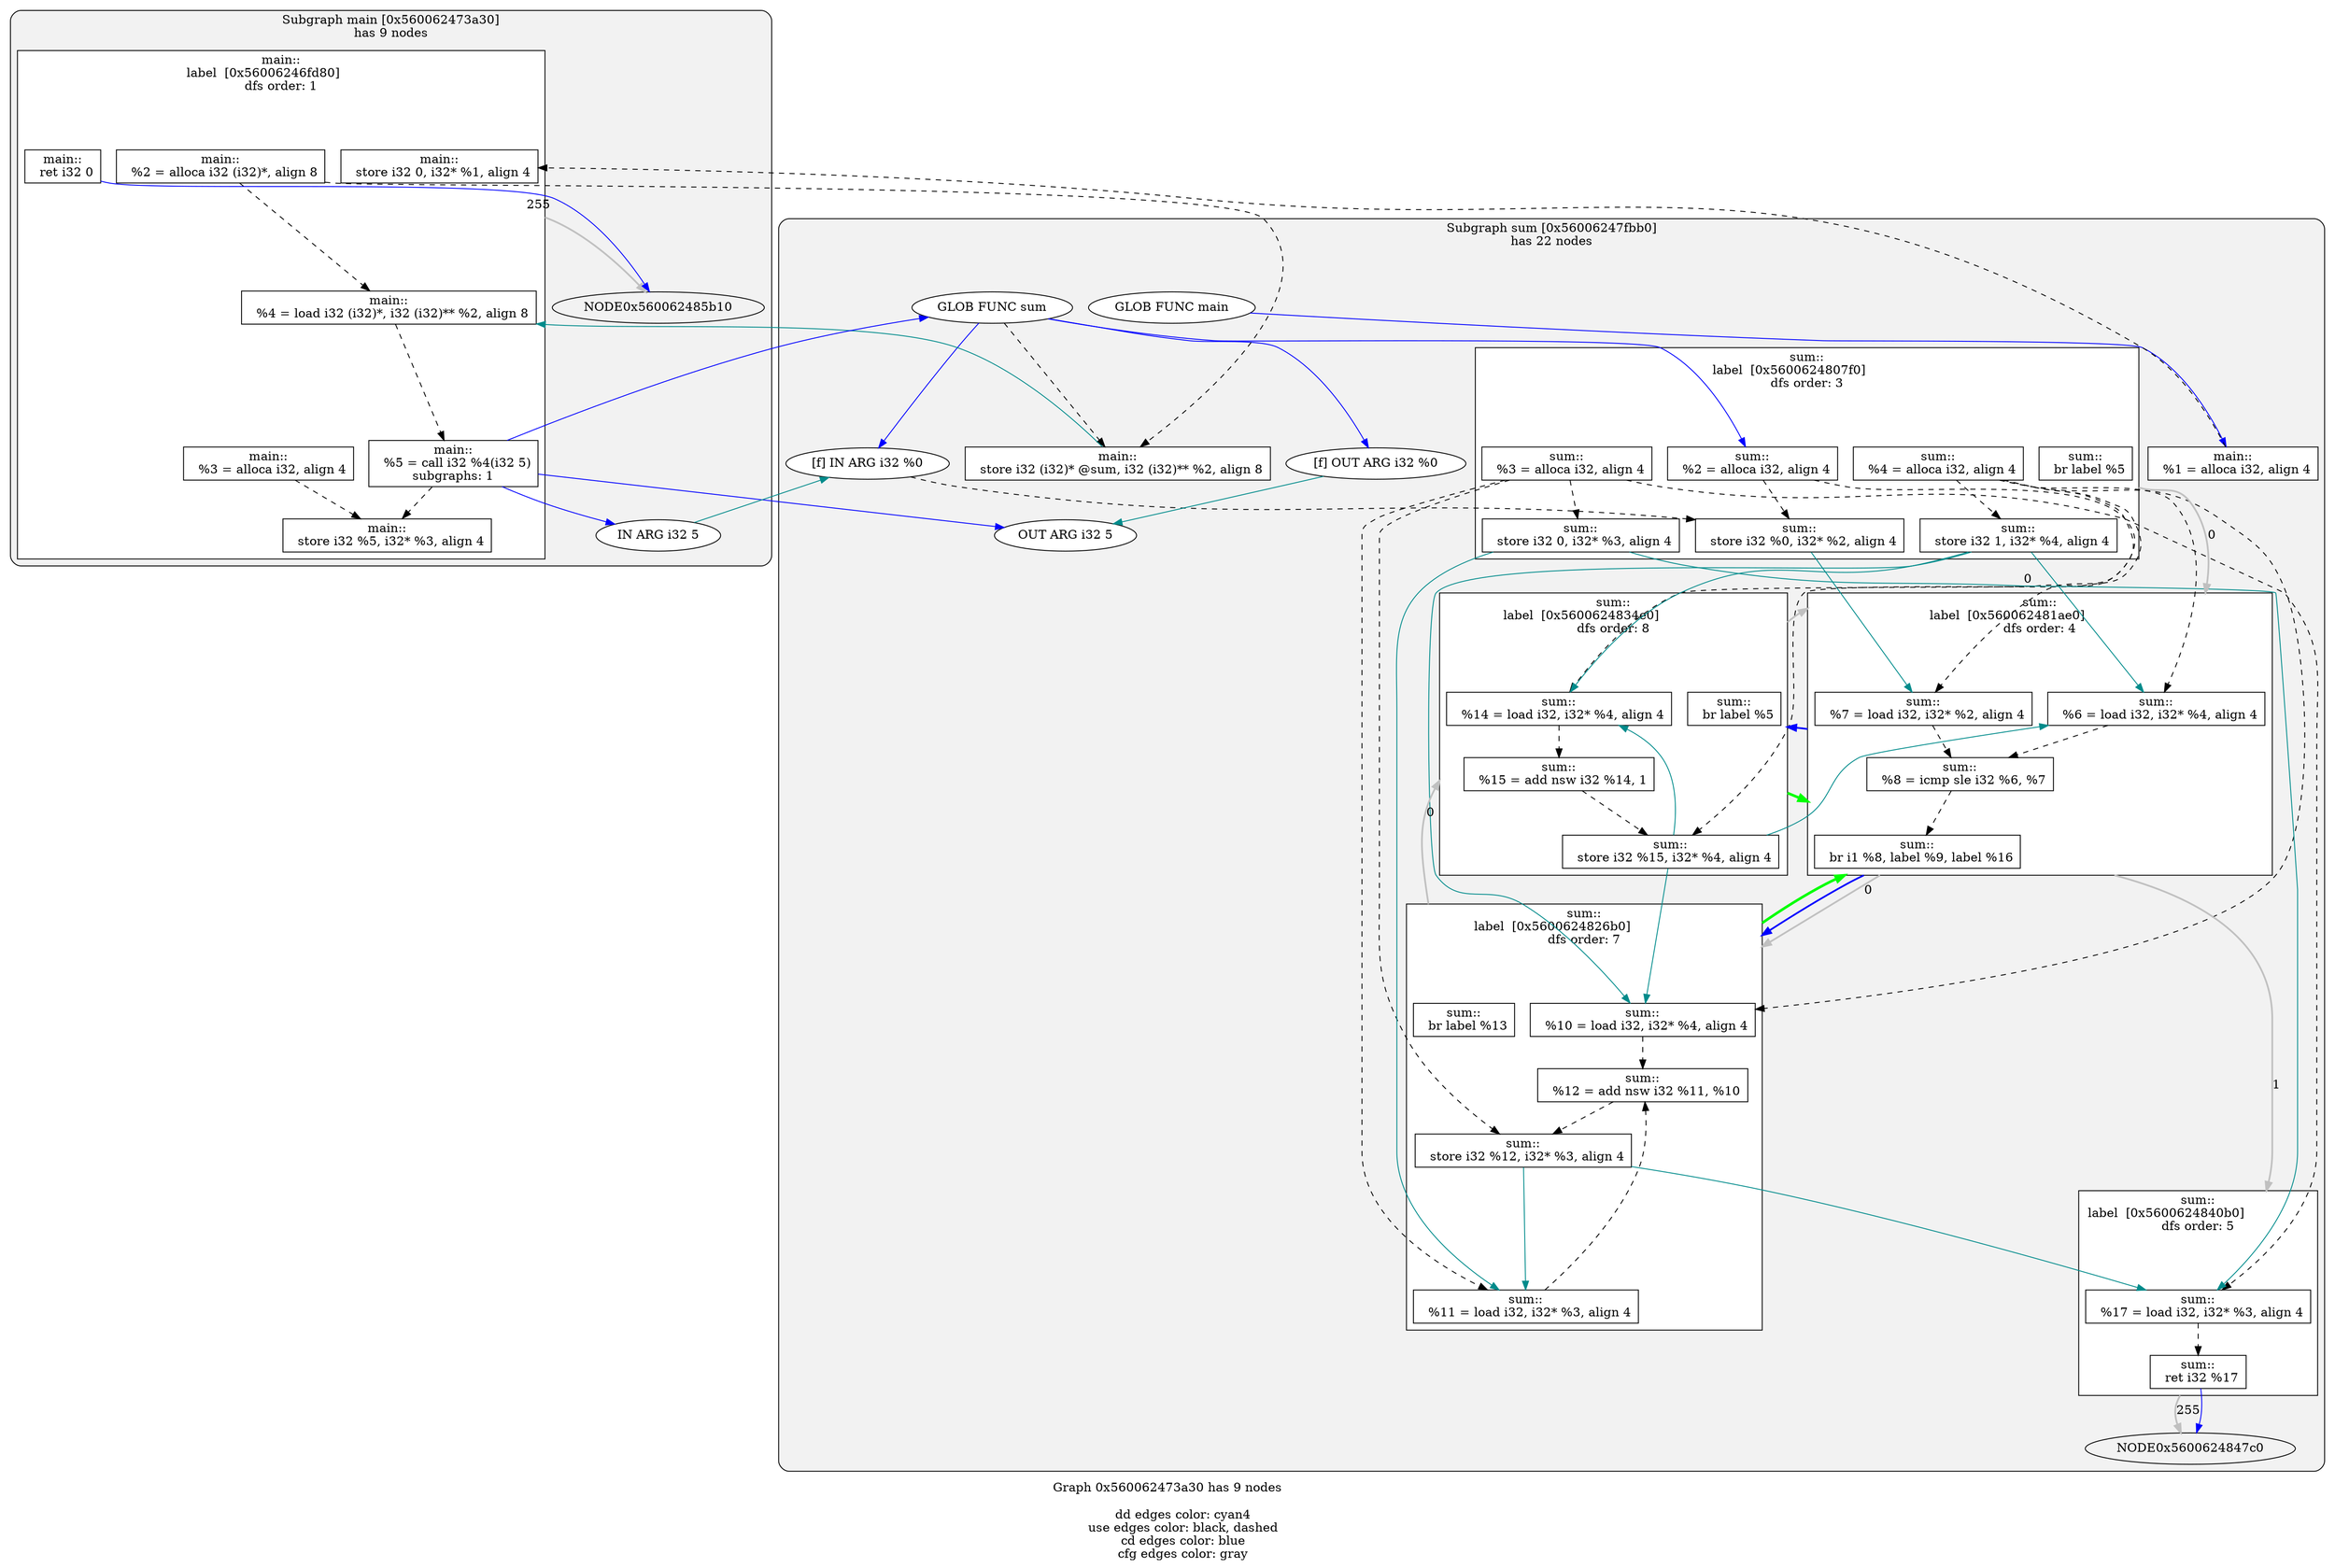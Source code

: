 digraph "DependenceGraph" {
	compound=true label="Graph 0x560062473a30 has 9 nodes\n
	dd edges color: cyan4
	use edges color: black, dashed
	cd edges color: blue
	cfg edges color: gray"

	/* subgraph 0x56006247fbb0 nodes */
	subgraph cluster_0x56006247fbb0 {
		style="filled, rounded" fillcolor=gray95
		label="Subgraph sum [0x56006247fbb0]\nhas 22 nodes
"
		NODE0x560062480370 [label="[f] IN ARG i32 %0" style=filled fillcolor=white]
		/* -- node 0x560062471df0
		 * ------------------------------------------- */
		/* DD edges */
		/* USE edges */
		NODE0x560062480370 -> NODE0x560062481120 [color="black" rank=max style="dashed"]
		/* CD edges */
		/* ID edges */
		NODE0x560062480570 [label="[f] OUT ARG i32 %0" style=filled fillcolor=white]
		/* -- node 0x560062471df0
		 * ------------------------------------------- */
		/* DD edges */
		NODE0x560062480570 -> NODE0x5600624853d0 [color="cyan4" rank=max]
		/* USE edges */
		/* CD edges */
		/* ID edges */
		/* Basic Block sum::
label  [0x5600624807f0] */
		subgraph cluster_bb_0x5600624807f0 {
			style=filled fillcolor=white
			label="sum::
label  [0x5600624807f0]		\ndfs order: 3"
			NODE0x560062480a00 [shape=rect label="0x56006246e6d8"]
			NODE0x560062480c60 [shape=rect label="0x5600624721a8"]
			NODE0x560062480ec0 [shape=rect label="0x560062472208"]
			NODE0x560062481120 [shape=rect label="0x560062472410"]
			NODE0x560062481380 [shape=rect label="0x560062472490"]
			NODE0x5600624815e0 [shape=rect label="0x560062472510"]
			NODE0x560062481840 [shape=rect label="0x560062472578"]
		} /* cluster_bb_0x5600624807f0 */

		/* Basic Block sum::
label  [0x560062481ae0] */
		subgraph cluster_bb_0x560062481ae0 {
			style=filled fillcolor=white
			label="sum::
label  [0x560062481ae0]		\ndfs order: 4"
			NODE0x560062481cf0 [shape=rect label="0x5600624725d8"]
			NODE0x560062481f50 [shape=rect label="0x560062472638"]
			NODE0x5600624821b0 [shape=rect label="0x56006246e770"]
			NODE0x560062482410 [shape=rect label="0x560062460988"]
		} /* cluster_bb_0x560062481ae0 */

		/* Basic Block sum::
label  [0x5600624826b0] */
		subgraph cluster_bb_0x5600624826b0 {
			style=filled fillcolor=white
			label="sum::
label  [0x5600624826b0]		\ndfs order: 7"
			NODE0x5600624828c0 [shape=rect label="0x560062472698"]
			NODE0x560062482b20 [shape=rect label="0x5600624726f8"]
			NODE0x560062482d80 [shape=rect label="0x56006246e800"]
			NODE0x560062482fe0 [shape=rect label="0x560062472770"]
			NODE0x560062483240 [shape=rect label="0x5600624727d8"]
		} /* cluster_bb_0x5600624826b0 */

		/* Basic Block sum::
label  [0x5600624834e0] */
		subgraph cluster_bb_0x5600624834e0 {
			style=filled fillcolor=white
			label="sum::
label  [0x5600624834e0]		\ndfs order: 8"
			NODE0x5600624836f0 [shape=rect label="0x560062472838"]
			NODE0x560062483950 [shape=rect label="0x56006246e8a0"]
			NODE0x560062483bb0 [shape=rect label="0x560062472bc0"]
			NODE0x560062483e10 [shape=rect label="0x560062472c28"]
		} /* cluster_bb_0x5600624834e0 */

		/* Basic Block sum::
label  [0x5600624840b0] */
		subgraph cluster_bb_0x5600624840b0 {
			style=filled fillcolor=white
			label="sum::
label  [0x5600624840b0]		\ndfs order: 5"
			NODE0x5600624842c0 [shape=rect label="0x560062472c88"]
			NODE0x560062484520 [shape=rect label="0x560062472ce8"]
		} /* cluster_bb_0x5600624840b0 */

	NODE0x560062481840 -> NODE0x560062481cf0 [penwidth=2 label="0"  ltail=cluster_bb_0x5600624807f0  lhead=cluster_bb_0x560062481ae0  color="gray"]
	NODE0x560062482410 -> NODE0x5600624828c0 [penwidth=2 label="0"  ltail=cluster_bb_0x560062481ae0  lhead=cluster_bb_0x5600624826b0  color="gray"]
	NODE0x560062482410 -> NODE0x5600624842c0 [penwidth=2 label="1"  ltail=cluster_bb_0x560062481ae0  lhead=cluster_bb_0x5600624840b0  color="gray"]
	NODE0x560062482410 -> NODE0x5600624828c0 [penwidth=2 color=blue  ltail=cluster_bb_0x560062481ae0  lhead=cluster_bb_0x5600624826b0]
	NODE0x560062482410 -> NODE0x5600624836f0 [penwidth=2 color=blue  ltail=cluster_bb_0x560062481ae0  lhead=cluster_bb_0x5600624834e0]
	NODE0x560062483240 -> NODE0x5600624836f0 [penwidth=2 label="0"  ltail=cluster_bb_0x5600624826b0  lhead=cluster_bb_0x5600624834e0  color="gray"]
	/* post-dominance frontiers */
NODE0x5600624828c0 -> NODE0x560062482410 [penwidth=3 color=green  ltail=cluster_bb_0x5600624826b0  lhead=cluster_bb_0x560062481ae0 constraint=false]
	NODE0x560062483e10 -> NODE0x560062481cf0 [penwidth=2 label="0"  ltail=cluster_bb_0x5600624834e0  lhead=cluster_bb_0x560062481ae0  color="gray"]
	/* post-dominance frontiers */
NODE0x5600624836f0 -> NODE0x560062482410 [penwidth=3 color=green  ltail=cluster_bb_0x5600624834e0  lhead=cluster_bb_0x560062481ae0 constraint=false]
	NODE0x560062484520 -> NODE0x5600624847c0 [penwidth=2 label="255"  ltail=cluster_bb_0x5600624840b0  lhead=cluster_bb_0x5600624849c0  color="gray"]
		NODE0x560062482410 [label="sum::
  br i1 %8, label %9, label %16" style=filled fillcolor=white]
		/* -- node 0x560062460988
		 * ------------------------------------------- */
		/* DD edges */
		/* USE edges */
		/* CD edges */
		/* ID edges */
		NODE0x560062480a00 [label="sum::
  %2 = alloca i32, align 4" style=filled fillcolor=white]
		/* -- node 0x56006246e6d8
		 * ------------------------------------------- */
		/* DD edges */
		/* USE edges */
		NODE0x560062480a00 -> NODE0x560062481120 [color="black" rank=max style="dashed"]
		NODE0x560062480a00 -> NODE0x560062481f50 [color="black" rank=max style="dashed"]
		/* CD edges */
		/* ID edges */
		NODE0x5600624821b0 [label="sum::
  %8 = icmp sle i32 %6, %7" style=filled fillcolor=white]
		/* -- node 0x56006246e770
		 * ------------------------------------------- */
		/* DD edges */
		/* USE edges */
		NODE0x5600624821b0 -> NODE0x560062482410 [color="black" rank=max style="dashed"]
		/* CD edges */
		/* ID edges */
		NODE0x560062482d80 [label="sum::
  %12 = add nsw i32 %11, %10" style=filled fillcolor=white]
		/* -- node 0x56006246e800
		 * ------------------------------------------- */
		/* DD edges */
		/* USE edges */
		NODE0x560062482d80 -> NODE0x560062482fe0 [color="black" rank=max style="dashed"]
		/* CD edges */
		/* ID edges */
		NODE0x560062483950 [label="sum::
  %15 = add nsw i32 %14, 1" style=filled fillcolor=white]
		/* -- node 0x56006246e8a0
		 * ------------------------------------------- */
		/* DD edges */
		/* USE edges */
		NODE0x560062483950 -> NODE0x560062483bb0 [color="black" rank=max style="dashed"]
		/* CD edges */
		/* ID edges */
		NODE0x560062480c60 [label="sum::
  %3 = alloca i32, align 4" style=filled fillcolor=white]
		/* -- node 0x5600624721a8
		 * ------------------------------------------- */
		/* DD edges */
		/* USE edges */
		NODE0x560062480c60 -> NODE0x560062481380 [color="black" rank=max style="dashed"]
		NODE0x560062480c60 -> NODE0x560062482b20 [color="black" rank=max style="dashed"]
		NODE0x560062480c60 -> NODE0x560062482fe0 [color="black" rank=max style="dashed"]
		NODE0x560062480c60 -> NODE0x5600624842c0 [color="black" rank=max style="dashed"]
		/* CD edges */
		/* ID edges */
		NODE0x560062480ec0 [label="sum::
  %4 = alloca i32, align 4" style=filled fillcolor=white]
		/* -- node 0x560062472208
		 * ------------------------------------------- */
		/* DD edges */
		/* USE edges */
		NODE0x560062480ec0 -> NODE0x5600624815e0 [color="black" rank=max style="dashed"]
		NODE0x560062480ec0 -> NODE0x560062481cf0 [color="black" rank=max style="dashed"]
		NODE0x560062480ec0 -> NODE0x5600624828c0 [color="black" rank=max style="dashed"]
		NODE0x560062480ec0 -> NODE0x5600624836f0 [color="black" rank=max style="dashed"]
		NODE0x560062480ec0 -> NODE0x560062483bb0 [color="black" rank=max style="dashed"]
		/* CD edges */
		/* ID edges */
		NODE0x560062481120 [label="sum::
  store i32 %0, i32* %2, align 4" style=filled fillcolor=white]
		/* -- node 0x560062472410
		 * ------------------------------------------- */
		/* DD edges */
		NODE0x560062481120 -> NODE0x560062481f50 [color="cyan4" rank=max]
		/* USE edges */
		/* CD edges */
		/* ID edges */
		NODE0x560062481380 [label="sum::
  store i32 0, i32* %3, align 4" style=filled fillcolor=white]
		/* -- node 0x560062472490
		 * ------------------------------------------- */
		/* DD edges */
		NODE0x560062481380 -> NODE0x560062482b20 [color="cyan4" rank=max]
		NODE0x560062481380 -> NODE0x5600624842c0 [color="cyan4" rank=max]
		/* USE edges */
		/* CD edges */
		/* ID edges */
		NODE0x5600624815e0 [label="sum::
  store i32 1, i32* %4, align 4" style=filled fillcolor=white]
		/* -- node 0x560062472510
		 * ------------------------------------------- */
		/* DD edges */
		NODE0x5600624815e0 -> NODE0x560062481cf0 [color="cyan4" rank=max]
		NODE0x5600624815e0 -> NODE0x5600624828c0 [color="cyan4" rank=max]
		NODE0x5600624815e0 -> NODE0x5600624836f0 [color="cyan4" rank=max]
		/* USE edges */
		/* CD edges */
		/* ID edges */
		NODE0x560062481840 [label="sum::
  br label %5" style=filled fillcolor=white]
		/* -- node 0x560062472578
		 * ------------------------------------------- */
		/* DD edges */
		/* USE edges */
		/* CD edges */
		/* ID edges */
		NODE0x560062481cf0 [label="sum::
  %6 = load i32, i32* %4, align 4" style=filled fillcolor=white]
		/* -- node 0x5600624725d8
		 * ------------------------------------------- */
		/* DD edges */
		/* USE edges */
		NODE0x560062481cf0 -> NODE0x5600624821b0 [color="black" rank=max style="dashed"]
		/* CD edges */
		/* ID edges */
		NODE0x560062481f50 [label="sum::
  %7 = load i32, i32* %2, align 4" style=filled fillcolor=white]
		/* -- node 0x560062472638
		 * ------------------------------------------- */
		/* DD edges */
		/* USE edges */
		NODE0x560062481f50 -> NODE0x5600624821b0 [color="black" rank=max style="dashed"]
		/* CD edges */
		/* ID edges */
		NODE0x5600624828c0 [label="sum::
  %10 = load i32, i32* %4, align 4" style=filled fillcolor=white]
		/* -- node 0x560062472698
		 * ------------------------------------------- */
		/* DD edges */
		/* USE edges */
		NODE0x5600624828c0 -> NODE0x560062482d80 [color="black" rank=max style="dashed"]
		/* CD edges */
		/* ID edges */
		NODE0x560062482b20 [label="sum::
  %11 = load i32, i32* %3, align 4" style=filled fillcolor=white]
		/* -- node 0x5600624726f8
		 * ------------------------------------------- */
		/* DD edges */
		/* USE edges */
		NODE0x560062482b20 -> NODE0x560062482d80 [color="black" rank=max style="dashed"]
		/* CD edges */
		/* ID edges */
		NODE0x560062482fe0 [label="sum::
  store i32 %12, i32* %3, align 4" style=filled fillcolor=white]
		/* -- node 0x560062472770
		 * ------------------------------------------- */
		/* DD edges */
		NODE0x560062482fe0 -> NODE0x560062482b20 [color="cyan4" rank=max]
		NODE0x560062482fe0 -> NODE0x5600624842c0 [color="cyan4" rank=max]
		/* USE edges */
		/* CD edges */
		/* ID edges */
		NODE0x560062483240 [label="sum::
  br label %13" style=filled fillcolor=white]
		/* -- node 0x5600624727d8
		 * ------------------------------------------- */
		/* DD edges */
		/* USE edges */
		/* CD edges */
		/* ID edges */
		NODE0x5600624836f0 [label="sum::
  %14 = load i32, i32* %4, align 4" style=filled fillcolor=white]
		/* -- node 0x560062472838
		 * ------------------------------------------- */
		/* DD edges */
		/* USE edges */
		NODE0x5600624836f0 -> NODE0x560062483950 [color="black" rank=max style="dashed"]
		/* CD edges */
		/* ID edges */
		NODE0x560062483bb0 [label="sum::
  store i32 %15, i32* %4, align 4" style=filled fillcolor=white]
		/* -- node 0x560062472bc0
		 * ------------------------------------------- */
		/* DD edges */
		NODE0x560062483bb0 -> NODE0x560062481cf0 [color="cyan4" rank=max]
		NODE0x560062483bb0 -> NODE0x5600624828c0 [color="cyan4" rank=max]
		NODE0x560062483bb0 -> NODE0x5600624836f0 [color="cyan4" rank=max]
		/* USE edges */
		/* CD edges */
		/* ID edges */
		NODE0x560062483e10 [label="sum::
  br label %5" style=filled fillcolor=white]
		/* -- node 0x560062472c28
		 * ------------------------------------------- */
		/* DD edges */
		/* USE edges */
		/* CD edges */
		/* ID edges */
		NODE0x5600624842c0 [label="sum::
  %17 = load i32, i32* %3, align 4" style=filled fillcolor=white]
		/* -- node 0x560062472c88
		 * ------------------------------------------- */
		/* DD edges */
		/* USE edges */
		NODE0x5600624842c0 -> NODE0x560062484520 [color="black" rank=max style="dashed"]
		/* CD edges */
		/* ID edges */
		NODE0x560062484520 [label="sum::
  ret i32 %17" style=filled fillcolor=white]
		/* -- node 0x560062472ce8
		 * ------------------------------------------- */
		/* DD edges */
		/* USE edges */
		/* CD edges */
		NODE0x560062484520 -> NODE0x5600624847c0 [color="blue"]
		/* ID edges */
		NODE0x56006247fd50 [label="GLOB FUNC sum" style=filled fillcolor=white]
		/* -- node 0x56006245f1d8
		 * ------------------------------------------- */
		/* DD edges */
		/* USE edges */
		NODE0x56006247fd50 -> NODE0x56006247f410 [color="black" rank=max style="dashed"]
		/* CD edges */
		NODE0x56006247fd50 -> NODE0x560062480370 [color="blue"]
		NODE0x56006247fd50 -> NODE0x560062480570 [color="blue"]
		NODE0x56006247fd50 -> NODE0x560062480a00 [color="blue"]
		/* ID edges */
		NODE0x56006247e870 [label="GLOB FUNC main" style=filled fillcolor=white]
		/* -- node 0x56006245f2f8
		 * ------------------------------------------- */
		/* DD edges */
		/* USE edges */
		/* CD edges */
		NODE0x56006247e870 -> NODE0x56006247eab0 [color="blue"]
		/* ID edges */
	}
	/* subgraph 0x560062473a30 nodes */
	subgraph cluster_0x560062473a30 {
		style="filled, rounded" fillcolor=gray95
		label="Subgraph main [0x560062473a30]\nhas 9 nodes
"
		/* Basic Block main::
label  [0x56006246fd80] */
		subgraph cluster_bb_0x56006246fd80 {
			style=filled fillcolor=white
			label="main::
label  [0x56006246fd80]		\ndfs order: 1"
			NODE0x56006247eab0 [shape=rect label="0x560062472d98"]
			NODE0x56006247ecf0 [shape=rect label="0x560062472df8"]
			NODE0x56006247ef50 [shape=rect label="0x560062472e58"]
			NODE0x56006247f1b0 [shape=rect label="0x560062472ed0"]
			NODE0x56006247f410 [shape=rect label="0x560062472f50"]
			NODE0x56006247f670 [shape=rect label="0x560062472fb8"]
			NODE0x56006247f8d0 [shape=rect label="0x560062473030"]
			NODE0x560062485650 [shape=rect label="0x5600624730b0"]
			NODE0x560062485870 [shape=rect label="0x560062473118"]
		} /* cluster_bb_0x56006246fd80 */

	NODE0x560062485870 -> NODE0x560062485b10 [penwidth=2 label="255"  ltail=cluster_bb_0x56006246fd80  lhead=cluster_bb_0x560062485d10  color="gray"]
		NODE0x56006247eab0 [label="main::
  %1 = alloca i32, align 4" style=filled fillcolor=white]
		/* -- node 0x560062472d98
		 * ------------------------------------------- */
		/* DD edges */
		/* USE edges */
		NODE0x56006247eab0 -> NODE0x56006247f1b0 [color="black" rank=max style="dashed"]
		/* CD edges */
		/* ID edges */
		NODE0x56006247ecf0 [label="main::
  %2 = alloca i32 (i32)*, align 8" style=filled fillcolor=white]
		/* -- node 0x560062472df8
		 * ------------------------------------------- */
		/* DD edges */
		/* USE edges */
		NODE0x56006247ecf0 -> NODE0x56006247f410 [color="black" rank=max style="dashed"]
		NODE0x56006247ecf0 -> NODE0x56006247f670 [color="black" rank=max style="dashed"]
		/* CD edges */
		/* ID edges */
		NODE0x56006247ef50 [label="main::
  %3 = alloca i32, align 4" style=filled fillcolor=white]
		/* -- node 0x560062472e58
		 * ------------------------------------------- */
		/* DD edges */
		/* USE edges */
		NODE0x56006247ef50 -> NODE0x560062485650 [color="black" rank=max style="dashed"]
		/* CD edges */
		/* ID edges */
		NODE0x56006247f1b0 [label="main::
  store i32 0, i32* %1, align 4" style=filled fillcolor=white]
		/* -- node 0x560062472ed0
		 * ------------------------------------------- */
		/* DD edges */
		/* USE edges */
		/* CD edges */
		/* ID edges */
		NODE0x56006247f410 [label="main::
  store i32 (i32)* @sum, i32 (i32)** %2, align 8" style=filled fillcolor=white]
		/* -- node 0x560062472f50
		 * ------------------------------------------- */
		/* DD edges */
		NODE0x56006247f410 -> NODE0x56006247f670 [color="cyan4" rank=max]
		/* USE edges */
		/* CD edges */
		/* ID edges */
		NODE0x56006247f670 [label="main::
  %4 = load i32 (i32)*, i32 (i32)** %2, align 8" style=filled fillcolor=white]
		/* -- node 0x560062472fb8
		 * ------------------------------------------- */
		/* DD edges */
		/* USE edges */
		NODE0x56006247f670 -> NODE0x56006247f8d0 [color="black" rank=max style="dashed"]
		/* CD edges */
		/* ID edges */
		NODE0x56006247f8d0 [label="main::
  %5 = call i32 %4(i32 5)\nsubgraphs: 1" style=filled fillcolor=white]
		NODE0x5600624851d0 [label="IN ARG i32 5" style=filled fillcolor=white]
		/* -- node 0x560062471fa0
		 * ------------------------------------------- */
		/* DD edges */
		NODE0x5600624851d0 -> NODE0x560062480370 [color="cyan4" rank=max]
		/* USE edges */
		/* CD edges */
		/* ID edges */
		NODE0x5600624853d0 [label="OUT ARG i32 5" style=filled fillcolor=white]
		/* -- node 0x560062471fa0
		 * ------------------------------------------- */
		/* DD edges */
		/* USE edges */
		/* CD edges */
		/* ID edges */
		/* -- node 0x560062473030
		 * ------------------------------------------- */
		/* DD edges */
		/* USE edges */
		NODE0x56006247f8d0 -> NODE0x560062485650 [color="black" rank=max style="dashed"]
		/* CD edges */
		NODE0x56006247f8d0 -> NODE0x56006247fd50 [color="blue"]
		NODE0x56006247f8d0 -> NODE0x5600624851d0 [color="blue"]
		NODE0x56006247f8d0 -> NODE0x5600624853d0 [color="blue"]
		/* ID edges */
		NODE0x560062485650 [label="main::
  store i32 %5, i32* %3, align 4" style=filled fillcolor=white]
		/* -- node 0x5600624730b0
		 * ------------------------------------------- */
		/* DD edges */
		/* USE edges */
		/* CD edges */
		/* ID edges */
		NODE0x560062485870 [label="main::
  ret i32 0" style=filled fillcolor=white]
		/* -- node 0x560062473118
		 * ------------------------------------------- */
		/* DD edges */
		/* USE edges */
		/* CD edges */
		NODE0x560062485870 -> NODE0x560062485b10 [color="blue"]
		/* ID edges */
	}
}
